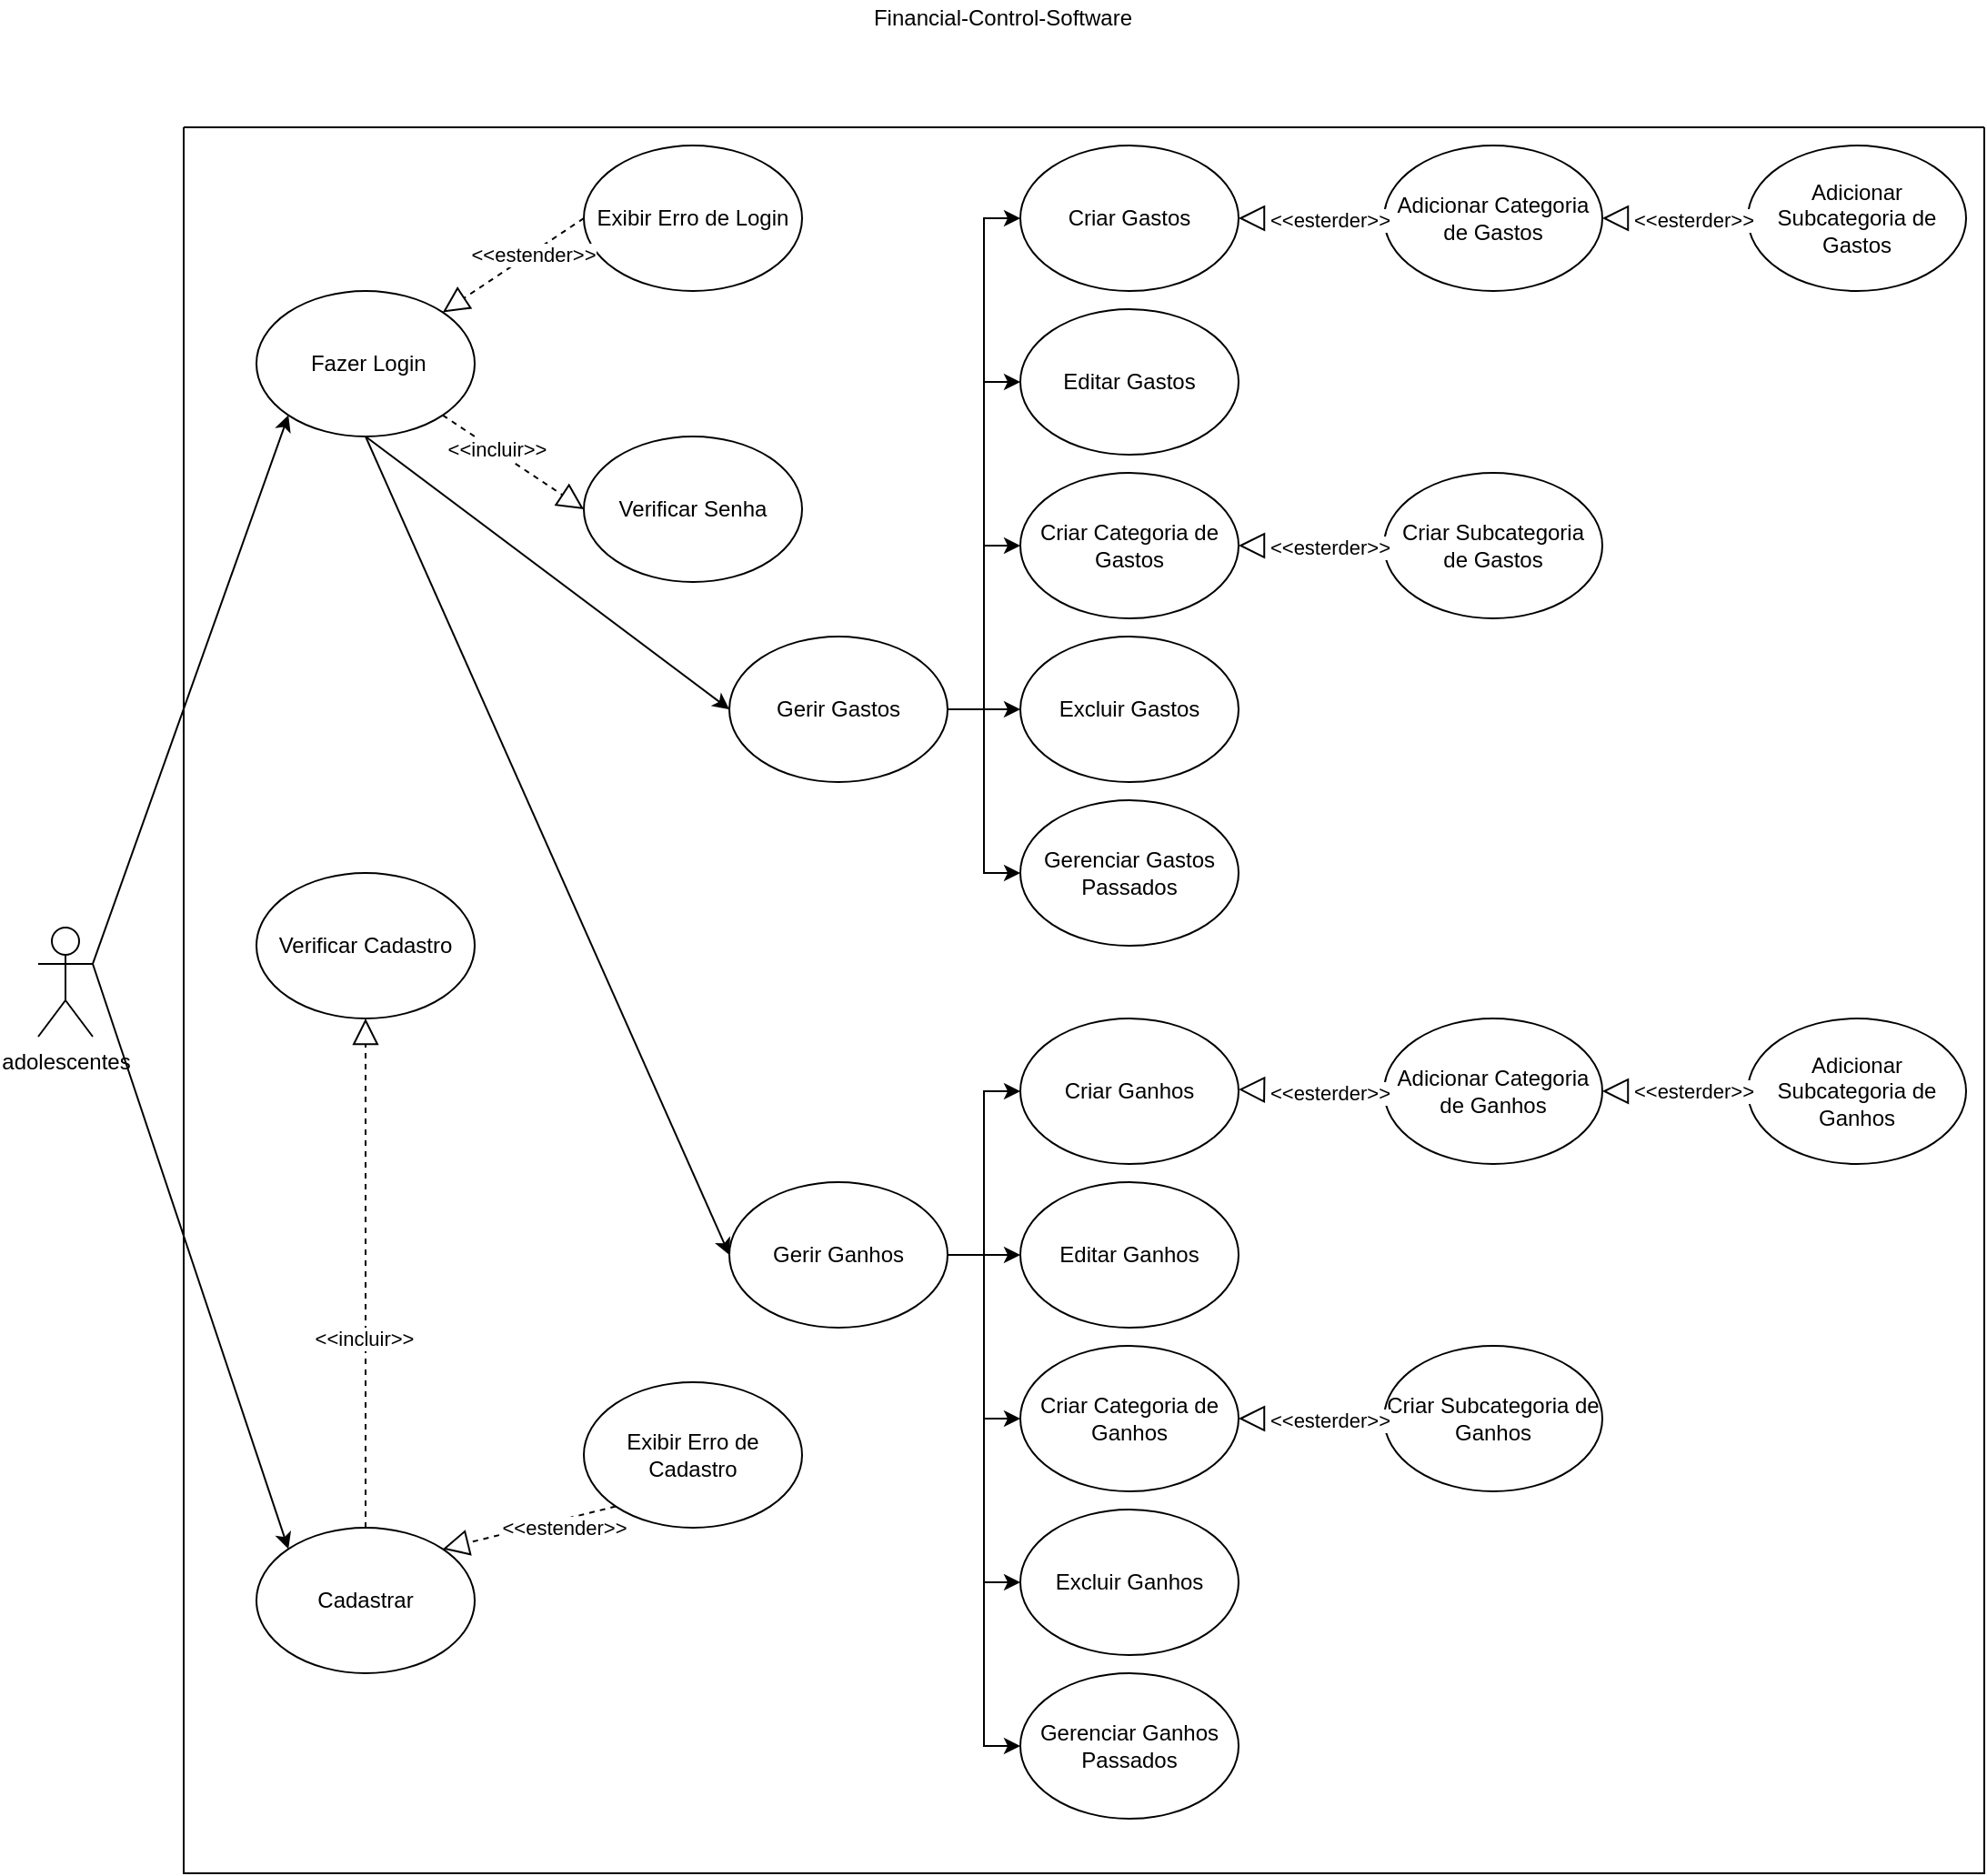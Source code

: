 <mxfile version="15.9.4" type="device"><diagram id="WYugPjNuQblUR0jDS8kb" name="Page-1"><mxGraphModel dx="2009" dy="732" grid="1" gridSize="10" guides="1" tooltips="1" connect="1" arrows="1" fold="1" page="1" pageScale="1" pageWidth="827" pageHeight="1169" math="0" shadow="0"><root><mxCell id="0"/><mxCell id="1" parent="0"/><mxCell id="H8oYeZWOI0iNs-TxyWex-76" style="edgeStyle=none;shape=flexArrow;rounded=0;orthogonalLoop=1;jettySize=auto;html=1;exitX=1;exitY=0.5;exitDx=0;exitDy=0;elbow=vertical;" parent="1" edge="1"><mxGeometry relative="1" as="geometry"><mxPoint x="380" y="180" as="targetPoint"/><mxPoint x="380" y="180" as="sourcePoint"/></mxGeometry></mxCell><mxCell id="H8oYeZWOI0iNs-TxyWex-88" value="" style="swimlane;startSize=0;" parent="1" vertex="1"><mxGeometry x="-30" y="140" width="990" height="960" as="geometry"/></mxCell><mxCell id="wVMlt4rduzFHwi8K4s5H-71" style="edgeStyle=none;rounded=0;orthogonalLoop=1;jettySize=auto;html=1;exitX=0.5;exitY=1;exitDx=0;exitDy=0;entryX=0;entryY=0.5;entryDx=0;entryDy=0;" edge="1" parent="H8oYeZWOI0iNs-TxyWex-88" source="H8oYeZWOI0iNs-TxyWex-94" target="H8oYeZWOI0iNs-TxyWex-108"><mxGeometry relative="1" as="geometry"/></mxCell><mxCell id="wVMlt4rduzFHwi8K4s5H-72" style="edgeStyle=none;rounded=0;orthogonalLoop=1;jettySize=auto;html=1;exitX=0.5;exitY=1;exitDx=0;exitDy=0;entryX=0;entryY=0.5;entryDx=0;entryDy=0;" edge="1" parent="H8oYeZWOI0iNs-TxyWex-88" source="H8oYeZWOI0iNs-TxyWex-94" target="H8oYeZWOI0iNs-TxyWex-109"><mxGeometry relative="1" as="geometry"/></mxCell><mxCell id="H8oYeZWOI0iNs-TxyWex-94" value="&amp;nbsp;Fazer Login" style="ellipse;whiteSpace=wrap;html=1;" parent="H8oYeZWOI0iNs-TxyWex-88" vertex="1"><mxGeometry x="40" y="90" width="120" height="80" as="geometry"/></mxCell><mxCell id="H8oYeZWOI0iNs-TxyWex-98" value="Exibir Erro de Login" style="ellipse;whiteSpace=wrap;html=1;" parent="H8oYeZWOI0iNs-TxyWex-88" vertex="1"><mxGeometry x="220" y="10" width="120" height="80" as="geometry"/></mxCell><mxCell id="H8oYeZWOI0iNs-TxyWex-97" value="Verificar Senha" style="ellipse;whiteSpace=wrap;html=1;" parent="H8oYeZWOI0iNs-TxyWex-88" vertex="1"><mxGeometry x="220" y="170" width="120" height="80" as="geometry"/></mxCell><mxCell id="wVMlt4rduzFHwi8K4s5H-5" style="edgeStyle=orthogonalEdgeStyle;rounded=0;orthogonalLoop=1;jettySize=auto;html=1;exitX=1;exitY=0.5;exitDx=0;exitDy=0;entryX=0;entryY=0.5;entryDx=0;entryDy=0;" edge="1" parent="H8oYeZWOI0iNs-TxyWex-88" source="H8oYeZWOI0iNs-TxyWex-108" target="H8oYeZWOI0iNs-TxyWex-241"><mxGeometry relative="1" as="geometry"/></mxCell><mxCell id="wVMlt4rduzFHwi8K4s5H-6" style="edgeStyle=orthogonalEdgeStyle;rounded=0;orthogonalLoop=1;jettySize=auto;html=1;exitX=1;exitY=0.5;exitDx=0;exitDy=0;entryX=0;entryY=0.5;entryDx=0;entryDy=0;" edge="1" parent="H8oYeZWOI0iNs-TxyWex-88" source="H8oYeZWOI0iNs-TxyWex-108" target="wVMlt4rduzFHwi8K4s5H-1"><mxGeometry relative="1" as="geometry"/></mxCell><mxCell id="wVMlt4rduzFHwi8K4s5H-7" style="edgeStyle=orthogonalEdgeStyle;rounded=0;orthogonalLoop=1;jettySize=auto;html=1;exitX=1;exitY=0.5;exitDx=0;exitDy=0;entryX=0;entryY=0.5;entryDx=0;entryDy=0;" edge="1" parent="H8oYeZWOI0iNs-TxyWex-88" source="H8oYeZWOI0iNs-TxyWex-108" target="H8oYeZWOI0iNs-TxyWex-275"><mxGeometry relative="1" as="geometry"/></mxCell><mxCell id="wVMlt4rduzFHwi8K4s5H-9" style="edgeStyle=orthogonalEdgeStyle;rounded=0;orthogonalLoop=1;jettySize=auto;html=1;exitX=1;exitY=0.5;exitDx=0;exitDy=0;entryX=0;entryY=0.5;entryDx=0;entryDy=0;" edge="1" parent="H8oYeZWOI0iNs-TxyWex-88" source="H8oYeZWOI0iNs-TxyWex-108" target="H8oYeZWOI0iNs-TxyWex-254"><mxGeometry relative="1" as="geometry"/></mxCell><mxCell id="wVMlt4rduzFHwi8K4s5H-10" style="edgeStyle=orthogonalEdgeStyle;rounded=0;orthogonalLoop=1;jettySize=auto;html=1;exitX=1;exitY=0.5;exitDx=0;exitDy=0;entryX=0;entryY=0.5;entryDx=0;entryDy=0;" edge="1" parent="H8oYeZWOI0iNs-TxyWex-88" source="H8oYeZWOI0iNs-TxyWex-108" target="H8oYeZWOI0iNs-TxyWex-248"><mxGeometry relative="1" as="geometry"/></mxCell><mxCell id="H8oYeZWOI0iNs-TxyWex-108" value="Gerir Gastos" style="ellipse;whiteSpace=wrap;html=1;" parent="H8oYeZWOI0iNs-TxyWex-88" vertex="1"><mxGeometry x="300" y="280" width="120" height="80" as="geometry"/></mxCell><mxCell id="wVMlt4rduzFHwi8K4s5H-13" style="edgeStyle=orthogonalEdgeStyle;rounded=0;orthogonalLoop=1;jettySize=auto;html=1;exitX=1;exitY=0.5;exitDx=0;exitDy=0;entryX=0;entryY=0.5;entryDx=0;entryDy=0;" edge="1" parent="H8oYeZWOI0iNs-TxyWex-88" source="H8oYeZWOI0iNs-TxyWex-109" target="wVMlt4rduzFHwi8K4s5H-11"><mxGeometry relative="1" as="geometry"/></mxCell><mxCell id="wVMlt4rduzFHwi8K4s5H-14" style="edgeStyle=orthogonalEdgeStyle;rounded=0;orthogonalLoop=1;jettySize=auto;html=1;exitX=1;exitY=0.5;exitDx=0;exitDy=0;entryX=0;entryY=0.5;entryDx=0;entryDy=0;" edge="1" parent="H8oYeZWOI0iNs-TxyWex-88" source="H8oYeZWOI0iNs-TxyWex-109" target="wVMlt4rduzFHwi8K4s5H-12"><mxGeometry relative="1" as="geometry"/></mxCell><mxCell id="wVMlt4rduzFHwi8K4s5H-16" style="edgeStyle=orthogonalEdgeStyle;rounded=0;orthogonalLoop=1;jettySize=auto;html=1;exitX=1;exitY=0.5;exitDx=0;exitDy=0;entryX=0;entryY=0.5;entryDx=0;entryDy=0;" edge="1" parent="H8oYeZWOI0iNs-TxyWex-88" source="H8oYeZWOI0iNs-TxyWex-109" target="wVMlt4rduzFHwi8K4s5H-15"><mxGeometry relative="1" as="geometry"/></mxCell><mxCell id="wVMlt4rduzFHwi8K4s5H-23" style="edgeStyle=orthogonalEdgeStyle;rounded=0;orthogonalLoop=1;jettySize=auto;html=1;exitX=1;exitY=0.5;exitDx=0;exitDy=0;entryX=0;entryY=0.5;entryDx=0;entryDy=0;" edge="1" parent="H8oYeZWOI0iNs-TxyWex-88" source="H8oYeZWOI0iNs-TxyWex-109" target="wVMlt4rduzFHwi8K4s5H-22"><mxGeometry relative="1" as="geometry"/></mxCell><mxCell id="H8oYeZWOI0iNs-TxyWex-109" value="Gerir Ganhos" style="ellipse;whiteSpace=wrap;html=1;" parent="H8oYeZWOI0iNs-TxyWex-88" vertex="1"><mxGeometry x="300" y="580" width="120" height="80" as="geometry"/></mxCell><mxCell id="H8oYeZWOI0iNs-TxyWex-241" value="Criar Gastos" style="ellipse;whiteSpace=wrap;html=1;" parent="H8oYeZWOI0iNs-TxyWex-88" vertex="1"><mxGeometry x="460" y="10" width="120" height="80" as="geometry"/></mxCell><mxCell id="H8oYeZWOI0iNs-TxyWex-248" value="Gerenciar Gastos Passados" style="ellipse;whiteSpace=wrap;html=1;" parent="H8oYeZWOI0iNs-TxyWex-88" vertex="1"><mxGeometry x="460" y="370" width="120" height="80" as="geometry"/></mxCell><mxCell id="H8oYeZWOI0iNs-TxyWex-254" value="Excluir Gastos" style="ellipse;whiteSpace=wrap;html=1;" parent="H8oYeZWOI0iNs-TxyWex-88" vertex="1"><mxGeometry x="460" y="280" width="120" height="80" as="geometry"/></mxCell><mxCell id="H8oYeZWOI0iNs-TxyWex-275" value="Criar Categoria de Gastos" style="ellipse;whiteSpace=wrap;html=1;" parent="H8oYeZWOI0iNs-TxyWex-88" vertex="1"><mxGeometry x="460" y="190" width="120" height="80" as="geometry"/></mxCell><mxCell id="H8oYeZWOI0iNs-TxyWex-276" value="&lt;span&gt;Criar Subcategoria&lt;/span&gt;&lt;br&gt;&lt;span&gt;de Gastos&lt;/span&gt;" style="ellipse;whiteSpace=wrap;html=1;" parent="H8oYeZWOI0iNs-TxyWex-88" vertex="1"><mxGeometry x="660" y="190" width="120" height="80" as="geometry"/></mxCell><mxCell id="wVMlt4rduzFHwi8K4s5H-1" value="Editar Gastos" style="ellipse;whiteSpace=wrap;html=1;" vertex="1" parent="H8oYeZWOI0iNs-TxyWex-88"><mxGeometry x="460" y="100" width="120" height="80" as="geometry"/></mxCell><mxCell id="wVMlt4rduzFHwi8K4s5H-11" value="Criar Ganhos" style="ellipse;whiteSpace=wrap;html=1;" vertex="1" parent="H8oYeZWOI0iNs-TxyWex-88"><mxGeometry x="460" y="490" width="120" height="80" as="geometry"/></mxCell><mxCell id="wVMlt4rduzFHwi8K4s5H-12" value="Editar Ganhos" style="ellipse;whiteSpace=wrap;html=1;" vertex="1" parent="H8oYeZWOI0iNs-TxyWex-88"><mxGeometry x="460" y="580" width="120" height="80" as="geometry"/></mxCell><mxCell id="wVMlt4rduzFHwi8K4s5H-15" value="Criar Categoria de Ganhos" style="ellipse;whiteSpace=wrap;html=1;" vertex="1" parent="H8oYeZWOI0iNs-TxyWex-88"><mxGeometry x="460" y="670" width="120" height="80" as="geometry"/></mxCell><mxCell id="wVMlt4rduzFHwi8K4s5H-17" value="Criar Subcategoria de Ganhos" style="ellipse;whiteSpace=wrap;html=1;" vertex="1" parent="H8oYeZWOI0iNs-TxyWex-88"><mxGeometry x="660" y="670" width="120" height="80" as="geometry"/></mxCell><mxCell id="wVMlt4rduzFHwi8K4s5H-20" value="Excluir Ganhos" style="ellipse;whiteSpace=wrap;html=1;" vertex="1" parent="H8oYeZWOI0iNs-TxyWex-88"><mxGeometry x="460" y="760" width="120" height="80" as="geometry"/></mxCell><mxCell id="wVMlt4rduzFHwi8K4s5H-21" style="edgeStyle=orthogonalEdgeStyle;rounded=0;orthogonalLoop=1;jettySize=auto;html=1;exitX=1;exitY=0.5;exitDx=0;exitDy=0;entryX=0;entryY=0.5;entryDx=0;entryDy=0;" edge="1" parent="H8oYeZWOI0iNs-TxyWex-88" source="H8oYeZWOI0iNs-TxyWex-109" target="wVMlt4rduzFHwi8K4s5H-20"><mxGeometry relative="1" as="geometry"><mxPoint x="339.647" y="609.588" as="targetPoint"/></mxGeometry></mxCell><mxCell id="wVMlt4rduzFHwi8K4s5H-22" value="Gerenciar Ganhos Passados" style="ellipse;whiteSpace=wrap;html=1;" vertex="1" parent="H8oYeZWOI0iNs-TxyWex-88"><mxGeometry x="460" y="850" width="120" height="80" as="geometry"/></mxCell><mxCell id="wVMlt4rduzFHwi8K4s5H-24" value="Adicionar Categoria de Gastos" style="ellipse;whiteSpace=wrap;html=1;" vertex="1" parent="H8oYeZWOI0iNs-TxyWex-88"><mxGeometry x="660" y="10" width="120" height="80" as="geometry"/></mxCell><mxCell id="wVMlt4rduzFHwi8K4s5H-27" value="Adicionar Subcategoria de Gastos" style="ellipse;whiteSpace=wrap;html=1;" vertex="1" parent="H8oYeZWOI0iNs-TxyWex-88"><mxGeometry x="860" y="10" width="120" height="80" as="geometry"/></mxCell><mxCell id="wVMlt4rduzFHwi8K4s5H-29" value="" style="endArrow=block;dashed=1;endFill=0;endSize=12;html=1;rounded=0;entryX=1;entryY=0.5;entryDx=0;entryDy=0;exitX=0;exitY=0.5;exitDx=0;exitDy=0;" edge="1" parent="H8oYeZWOI0iNs-TxyWex-88" source="H8oYeZWOI0iNs-TxyWex-276" target="H8oYeZWOI0iNs-TxyWex-275"><mxGeometry width="160" relative="1" as="geometry"><mxPoint x="610" y="380" as="sourcePoint"/><mxPoint x="770" y="380" as="targetPoint"/></mxGeometry></mxCell><mxCell id="wVMlt4rduzFHwi8K4s5H-30" value="&amp;lt;&amp;lt;esterder&amp;gt;&amp;gt;" style="edgeLabel;html=1;align=center;verticalAlign=middle;resizable=0;points=[];" vertex="1" connectable="0" parent="wVMlt4rduzFHwi8K4s5H-29"><mxGeometry x="-0.254" y="1" relative="1" as="geometry"><mxPoint as="offset"/></mxGeometry></mxCell><mxCell id="wVMlt4rduzFHwi8K4s5H-31" value="" style="endArrow=block;dashed=1;endFill=0;endSize=12;html=1;rounded=0;entryX=1;entryY=0.5;entryDx=0;entryDy=0;exitX=0;exitY=0.5;exitDx=0;exitDy=0;" edge="1" parent="H8oYeZWOI0iNs-TxyWex-88" source="wVMlt4rduzFHwi8K4s5H-24" target="H8oYeZWOI0iNs-TxyWex-241"><mxGeometry width="160" relative="1" as="geometry"><mxPoint x="640.0" y="240" as="sourcePoint"/><mxPoint x="524.0" y="240" as="targetPoint"/><Array as="points"/></mxGeometry></mxCell><mxCell id="wVMlt4rduzFHwi8K4s5H-32" value="&amp;lt;&amp;lt;esterder&amp;gt;&amp;gt;" style="edgeLabel;html=1;align=center;verticalAlign=middle;resizable=0;points=[];" vertex="1" connectable="0" parent="wVMlt4rduzFHwi8K4s5H-31"><mxGeometry x="-0.254" y="1" relative="1" as="geometry"><mxPoint as="offset"/></mxGeometry></mxCell><mxCell id="wVMlt4rduzFHwi8K4s5H-34" value="" style="endArrow=block;dashed=1;endFill=0;endSize=12;html=1;rounded=0;entryX=1;entryY=0.5;entryDx=0;entryDy=0;exitX=0;exitY=0.5;exitDx=0;exitDy=0;" edge="1" parent="H8oYeZWOI0iNs-TxyWex-88" source="wVMlt4rduzFHwi8K4s5H-27" target="wVMlt4rduzFHwi8K4s5H-24"><mxGeometry width="160" relative="1" as="geometry"><mxPoint x="860.0" y="162.5" as="sourcePoint"/><mxPoint x="744.0" y="162.5" as="targetPoint"/></mxGeometry></mxCell><mxCell id="wVMlt4rduzFHwi8K4s5H-35" value="&amp;lt;&amp;lt;esterder&amp;gt;&amp;gt;" style="edgeLabel;html=1;align=center;verticalAlign=middle;resizable=0;points=[];" vertex="1" connectable="0" parent="wVMlt4rduzFHwi8K4s5H-34"><mxGeometry x="-0.254" y="1" relative="1" as="geometry"><mxPoint as="offset"/></mxGeometry></mxCell><mxCell id="wVMlt4rduzFHwi8K4s5H-36" value="" style="endArrow=block;dashed=1;endFill=0;endSize=12;html=1;rounded=0;entryX=1;entryY=0.5;entryDx=0;entryDy=0;exitX=0;exitY=0.5;exitDx=0;exitDy=0;" edge="1" parent="H8oYeZWOI0iNs-TxyWex-88" source="wVMlt4rduzFHwi8K4s5H-17" target="wVMlt4rduzFHwi8K4s5H-15"><mxGeometry width="160" relative="1" as="geometry"><mxPoint x="650.0" y="780" as="sourcePoint"/><mxPoint x="534.0" y="780" as="targetPoint"/></mxGeometry></mxCell><mxCell id="wVMlt4rduzFHwi8K4s5H-37" value="&amp;lt;&amp;lt;esterder&amp;gt;&amp;gt;" style="edgeLabel;html=1;align=center;verticalAlign=middle;resizable=0;points=[];" vertex="1" connectable="0" parent="wVMlt4rduzFHwi8K4s5H-36"><mxGeometry x="-0.254" y="1" relative="1" as="geometry"><mxPoint as="offset"/></mxGeometry></mxCell><mxCell id="wVMlt4rduzFHwi8K4s5H-38" value="&lt;span style=&quot;color: rgba(0 , 0 , 0 , 0) ; font-family: monospace ; font-size: 0px ; background-color: rgb(248 , 249 , 250)&quot;&gt;%3CmxGraphModel%3E%3Croot%3E%3CmxCell%20id%3D%220%22%2F%3E%3CmxCell%20id%3D%221%22%20parent%3D%220%22%2F%3E%3CmxCell%20id%3D%222%22%20value%3D%22%22%20style%3D%22endArrow%3Dblock%3Bdashed%3D1%3BendFill%3D0%3BendSize%3D12%3Bhtml%3D1%3Brounded%3D0%3BentryX%3D0%3BentryY%3D0.5%3BentryDx%3D0%3BentryDy%3D0%3BexitX%3D1%3BexitY%3D1%3BexitDx%3D0%3BexitDy%3D0%3B%22%20edge%3D%221%22%20parent%3D%221%22%3E%3CmxGeometry%20width%3D%22160%22%20relative%3D%221%22%20as%3D%22geometry%22%3E%3CmxPoint%20x%3D%22112.426%22%20y%3D%22298.284%22%20as%3D%22sourcePoint%22%2F%3E%3CmxPoint%20x%3D%22150.0%22%20y%3D%22350%22%20as%3D%22targetPoint%22%2F%3E%3CArray%20as%3D%22points%22%2F%3E%3C%2FmxGeometry%3E%3C%2FmxCell%3E%3CmxCell%20id%3D%223%22%20value%3D%22%26amp%3Blt%3B%26amp%3Blt%3Bincluir%22%20style%3D%22edgeLabel%3Bhtml%3D1%3Balign%3Dcenter%3BverticalAlign%3Dmiddle%3Bresizable%3D0%3Bpoints%3D%5B%5D%3B%22%20vertex%3D%221%22%20connectable%3D%220%22%20parent%3D%222%22%3E%3CmxGeometry%20x%3D%22-0.254%22%20y%3D%221%22%20relative%3D%221%22%20as%3D%22geometry%22%3E%3CmxPoint%20as%3D%22offset%22%2F%3E%3C%2FmxGeometry%3E%3C%2FmxCell%3E%3C%2Froot%3E%3C%2FmxGraphModel%3E&lt;/span&gt;" style="endArrow=block;dashed=1;endFill=0;endSize=12;html=1;rounded=0;entryX=0;entryY=0.5;entryDx=0;entryDy=0;exitX=1;exitY=1;exitDx=0;exitDy=0;" edge="1" parent="H8oYeZWOI0iNs-TxyWex-88" source="H8oYeZWOI0iNs-TxyWex-94" target="H8oYeZWOI0iNs-TxyWex-97"><mxGeometry width="160" relative="1" as="geometry"><mxPoint x="200" y="190" as="sourcePoint"/><mxPoint x="544.0" y="260" as="targetPoint"/><Array as="points"/></mxGeometry></mxCell><mxCell id="wVMlt4rduzFHwi8K4s5H-39" value="&amp;lt;&amp;lt;incluir&amp;gt;&amp;gt;" style="edgeLabel;html=1;align=center;verticalAlign=middle;resizable=0;points=[];" vertex="1" connectable="0" parent="wVMlt4rduzFHwi8K4s5H-38"><mxGeometry x="-0.254" y="1" relative="1" as="geometry"><mxPoint as="offset"/></mxGeometry></mxCell><mxCell id="wVMlt4rduzFHwi8K4s5H-40" value="" style="endArrow=block;dashed=1;endFill=0;endSize=12;html=1;rounded=0;entryX=1;entryY=0;entryDx=0;entryDy=0;exitX=0;exitY=0.5;exitDx=0;exitDy=0;" edge="1" parent="H8oYeZWOI0iNs-TxyWex-88" source="H8oYeZWOI0iNs-TxyWex-98" target="H8oYeZWOI0iNs-TxyWex-94"><mxGeometry width="160" relative="1" as="geometry"><mxPoint x="206.945" y="212.141" as="sourcePoint"/><mxPoint x="122.426" y="168.284" as="targetPoint"/><Array as="points"/></mxGeometry></mxCell><mxCell id="wVMlt4rduzFHwi8K4s5H-41" value="&amp;lt;&amp;lt;estender&amp;gt;&amp;gt;" style="edgeLabel;html=1;align=center;verticalAlign=middle;resizable=0;points=[];" vertex="1" connectable="0" parent="wVMlt4rduzFHwi8K4s5H-40"><mxGeometry x="-0.254" y="1" relative="1" as="geometry"><mxPoint as="offset"/></mxGeometry></mxCell><mxCell id="wVMlt4rduzFHwi8K4s5H-43" value="Adicionar Categoria de Ganhos" style="ellipse;whiteSpace=wrap;html=1;" vertex="1" parent="H8oYeZWOI0iNs-TxyWex-88"><mxGeometry x="660" y="490" width="120" height="80" as="geometry"/></mxCell><mxCell id="wVMlt4rduzFHwi8K4s5H-46" value="" style="endArrow=block;dashed=1;endFill=0;endSize=12;html=1;rounded=0;exitX=0;exitY=0.5;exitDx=0;exitDy=0;" edge="1" parent="H8oYeZWOI0iNs-TxyWex-88" source="wVMlt4rduzFHwi8K4s5H-43"><mxGeometry width="160" relative="1" as="geometry"><mxPoint x="630.0" y="529.41" as="sourcePoint"/><mxPoint x="580" y="529" as="targetPoint"/></mxGeometry></mxCell><mxCell id="wVMlt4rduzFHwi8K4s5H-47" value="&amp;lt;&amp;lt;esterder&amp;gt;&amp;gt;" style="edgeLabel;html=1;align=center;verticalAlign=middle;resizable=0;points=[];" vertex="1" connectable="0" parent="wVMlt4rduzFHwi8K4s5H-46"><mxGeometry x="-0.254" y="1" relative="1" as="geometry"><mxPoint as="offset"/></mxGeometry></mxCell><mxCell id="wVMlt4rduzFHwi8K4s5H-48" value="Adicionar Subcategoria de Ganhos" style="ellipse;whiteSpace=wrap;html=1;" vertex="1" parent="H8oYeZWOI0iNs-TxyWex-88"><mxGeometry x="860" y="490" width="120" height="80" as="geometry"/></mxCell><mxCell id="wVMlt4rduzFHwi8K4s5H-49" value="" style="endArrow=block;dashed=1;endFill=0;endSize=12;html=1;rounded=0;entryX=1;entryY=0.5;entryDx=0;entryDy=0;exitX=0;exitY=0.5;exitDx=0;exitDy=0;" edge="1" parent="H8oYeZWOI0iNs-TxyWex-88" source="wVMlt4rduzFHwi8K4s5H-48" target="wVMlt4rduzFHwi8K4s5H-43"><mxGeometry width="160" relative="1" as="geometry"><mxPoint x="650.0" y="250" as="sourcePoint"/><mxPoint x="534.0" y="250" as="targetPoint"/></mxGeometry></mxCell><mxCell id="wVMlt4rduzFHwi8K4s5H-50" value="&amp;lt;&amp;lt;esterder&amp;gt;&amp;gt;" style="edgeLabel;html=1;align=center;verticalAlign=middle;resizable=0;points=[];" vertex="1" connectable="0" parent="wVMlt4rduzFHwi8K4s5H-49"><mxGeometry x="-0.254" y="1" relative="1" as="geometry"><mxPoint y="-1" as="offset"/></mxGeometry></mxCell><mxCell id="wVMlt4rduzFHwi8K4s5H-52" value="Cadastrar" style="ellipse;whiteSpace=wrap;html=1;" vertex="1" parent="H8oYeZWOI0iNs-TxyWex-88"><mxGeometry x="40" y="770" width="120" height="80" as="geometry"/></mxCell><mxCell id="wVMlt4rduzFHwi8K4s5H-57" value="Exibir Erro de Cadastro" style="ellipse;whiteSpace=wrap;html=1;" vertex="1" parent="H8oYeZWOI0iNs-TxyWex-88"><mxGeometry x="220" y="690" width="120" height="80" as="geometry"/></mxCell><mxCell id="wVMlt4rduzFHwi8K4s5H-58" value="" style="endArrow=block;dashed=1;endFill=0;endSize=12;html=1;rounded=0;entryX=1;entryY=0;entryDx=0;entryDy=0;exitX=0;exitY=1;exitDx=0;exitDy=0;" edge="1" parent="H8oYeZWOI0iNs-TxyWex-88" source="wVMlt4rduzFHwi8K4s5H-57" target="wVMlt4rduzFHwi8K4s5H-52"><mxGeometry width="160" relative="1" as="geometry"><mxPoint x="430" y="640" as="sourcePoint"/><mxPoint x="590" y="640" as="targetPoint"/></mxGeometry></mxCell><mxCell id="wVMlt4rduzFHwi8K4s5H-59" value="&amp;lt;&amp;lt;estender&amp;gt;&amp;gt;" style="edgeLabel;html=1;align=center;verticalAlign=middle;resizable=0;points=[];" vertex="1" connectable="0" parent="wVMlt4rduzFHwi8K4s5H-58"><mxGeometry x="-0.374" y="4" relative="1" as="geometry"><mxPoint as="offset"/></mxGeometry></mxCell><mxCell id="wVMlt4rduzFHwi8K4s5H-60" value="Verificar Cadastro" style="ellipse;whiteSpace=wrap;html=1;" vertex="1" parent="H8oYeZWOI0iNs-TxyWex-88"><mxGeometry x="40" y="410" width="120" height="80" as="geometry"/></mxCell><mxCell id="wVMlt4rduzFHwi8K4s5H-62" value="&lt;span style=&quot;color: rgba(0 , 0 , 0 , 0) ; font-family: monospace ; font-size: 0px ; background-color: rgb(248 , 249 , 250)&quot;&gt;%3CmxGraphModel%3E%3Croot%3E%3CmxCell%20id%3D%220%22%2F%3E%3CmxCell%20id%3D%221%22%20parent%3D%220%22%2F%3E%3CmxCell%20id%3D%222%22%20value%3D%22%22%20style%3D%22endArrow%3Dblock%3Bdashed%3D1%3BendFill%3D0%3BendSize%3D12%3Bhtml%3D1%3Brounded%3D0%3BentryX%3D0%3BentryY%3D0.5%3BentryDx%3D0%3BentryDy%3D0%3BexitX%3D1%3BexitY%3D1%3BexitDx%3D0%3BexitDy%3D0%3B%22%20edge%3D%221%22%20parent%3D%221%22%3E%3CmxGeometry%20width%3D%22160%22%20relative%3D%221%22%20as%3D%22geometry%22%3E%3CmxPoint%20x%3D%22112.426%22%20y%3D%22298.284%22%20as%3D%22sourcePoint%22%2F%3E%3CmxPoint%20x%3D%22150.0%22%20y%3D%22350%22%20as%3D%22targetPoint%22%2F%3E%3CArray%20as%3D%22points%22%2F%3E%3C%2FmxGeometry%3E%3C%2FmxCell%3E%3CmxCell%20id%3D%223%22%20value%3D%22%26amp%3Blt%3B%26amp%3Blt%3Bincluir%22%20style%3D%22edgeLabel%3Bhtml%3D1%3Balign%3Dcenter%3BverticalAlign%3Dmiddle%3Bresizable%3D0%3Bpoints%3D%5B%5D%3B%22%20vertex%3D%221%22%20connectable%3D%220%22%20parent%3D%222%22%3E%3CmxGeometry%20x%3D%22-0.254%22%20y%3D%221%22%20relative%3D%221%22%20as%3D%22geometry%22%3E%3CmxPoint%20as%3D%22offset%22%2F%3E%3C%2FmxGeometry%3E%3C%2FmxCell%3E%3C%2Froot%3E%3C%2FmxGraphModel%3E&lt;/span&gt;" style="endArrow=block;dashed=1;endFill=0;endSize=12;html=1;rounded=0;entryX=0.5;entryY=1;entryDx=0;entryDy=0;exitX=0.5;exitY=0;exitDx=0;exitDy=0;" edge="1" parent="H8oYeZWOI0iNs-TxyWex-88" source="wVMlt4rduzFHwi8K4s5H-52" target="wVMlt4rduzFHwi8K4s5H-60"><mxGeometry width="160" relative="1" as="geometry"><mxPoint x="152.426" y="168.284" as="sourcePoint"/><mxPoint x="190.0" y="220" as="targetPoint"/><Array as="points"/></mxGeometry></mxCell><mxCell id="wVMlt4rduzFHwi8K4s5H-63" value="&amp;lt;&amp;lt;incluir&amp;gt;&amp;gt;" style="edgeLabel;html=1;align=center;verticalAlign=middle;resizable=0;points=[];" vertex="1" connectable="0" parent="wVMlt4rduzFHwi8K4s5H-62"><mxGeometry x="-0.254" y="1" relative="1" as="geometry"><mxPoint as="offset"/></mxGeometry></mxCell><mxCell id="H8oYeZWOI0iNs-TxyWex-89" value="Financial-Control-Software" style="text;html=1;align=center;verticalAlign=middle;resizable=0;points=[];autosize=1;strokeColor=none;fillColor=none;" parent="1" vertex="1"><mxGeometry x="340" y="70" width="160" height="20" as="geometry"/></mxCell><mxCell id="wVMlt4rduzFHwi8K4s5H-55" style="edgeStyle=none;rounded=0;orthogonalLoop=1;jettySize=auto;html=1;exitX=1;exitY=0.333;exitDx=0;exitDy=0;exitPerimeter=0;entryX=0;entryY=1;entryDx=0;entryDy=0;" edge="1" parent="1" source="H8oYeZWOI0iNs-TxyWex-90" target="H8oYeZWOI0iNs-TxyWex-94"><mxGeometry relative="1" as="geometry"/></mxCell><mxCell id="wVMlt4rduzFHwi8K4s5H-65" style="edgeStyle=none;rounded=0;orthogonalLoop=1;jettySize=auto;html=1;exitX=1;exitY=0.333;exitDx=0;exitDy=0;exitPerimeter=0;entryX=0;entryY=0;entryDx=0;entryDy=0;" edge="1" parent="1" source="H8oYeZWOI0iNs-TxyWex-90" target="wVMlt4rduzFHwi8K4s5H-52"><mxGeometry relative="1" as="geometry"/></mxCell><mxCell id="H8oYeZWOI0iNs-TxyWex-90" value="adolescentes" style="shape=umlActor;verticalLabelPosition=bottom;verticalAlign=top;html=1;outlineConnect=0;" parent="1" vertex="1"><mxGeometry x="-110" y="580" width="30" height="60" as="geometry"/></mxCell></root></mxGraphModel></diagram></mxfile>
